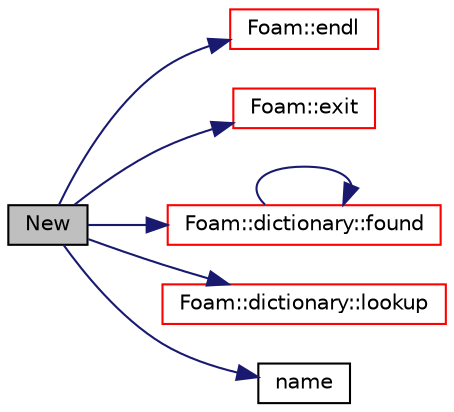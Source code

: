 digraph "New"
{
  bgcolor="transparent";
  edge [fontname="Helvetica",fontsize="10",labelfontname="Helvetica",labelfontsize="10"];
  node [fontname="Helvetica",fontsize="10",shape=record];
  rankdir="LR";
  Node613 [label="New",height=0.2,width=0.4,color="black", fillcolor="grey75", style="filled", fontcolor="black"];
  Node613 -> Node614 [color="midnightblue",fontsize="10",style="solid",fontname="Helvetica"];
  Node614 [label="Foam::endl",height=0.2,width=0.4,color="red",URL="$a21851.html#a2db8fe02a0d3909e9351bb4275b23ce4",tooltip="Add newline and flush stream. "];
  Node613 -> Node616 [color="midnightblue",fontsize="10",style="solid",fontname="Helvetica"];
  Node616 [label="Foam::exit",height=0.2,width=0.4,color="red",URL="$a21851.html#a06ca7250d8e89caf05243ec094843642"];
  Node613 -> Node663 [color="midnightblue",fontsize="10",style="solid",fontname="Helvetica"];
  Node663 [label="Foam::dictionary::found",height=0.2,width=0.4,color="red",URL="$a27129.html#adcd3d5d43253006ef145e56b43025d28",tooltip="Search dictionary for given keyword. "];
  Node663 -> Node663 [color="midnightblue",fontsize="10",style="solid",fontname="Helvetica"];
  Node613 -> Node665 [color="midnightblue",fontsize="10",style="solid",fontname="Helvetica"];
  Node665 [label="Foam::dictionary::lookup",height=0.2,width=0.4,color="red",URL="$a27129.html#a6a0727fa523e48977e27348663def509",tooltip="Find and return an entry data stream. "];
  Node613 -> Node909 [color="midnightblue",fontsize="10",style="solid",fontname="Helvetica"];
  Node909 [label="name",height=0.2,width=0.4,color="black",URL="$a27217.html#ade4113569ef0db70665fded275a5e38e",tooltip="Return the name of this functionObject. "];
}
